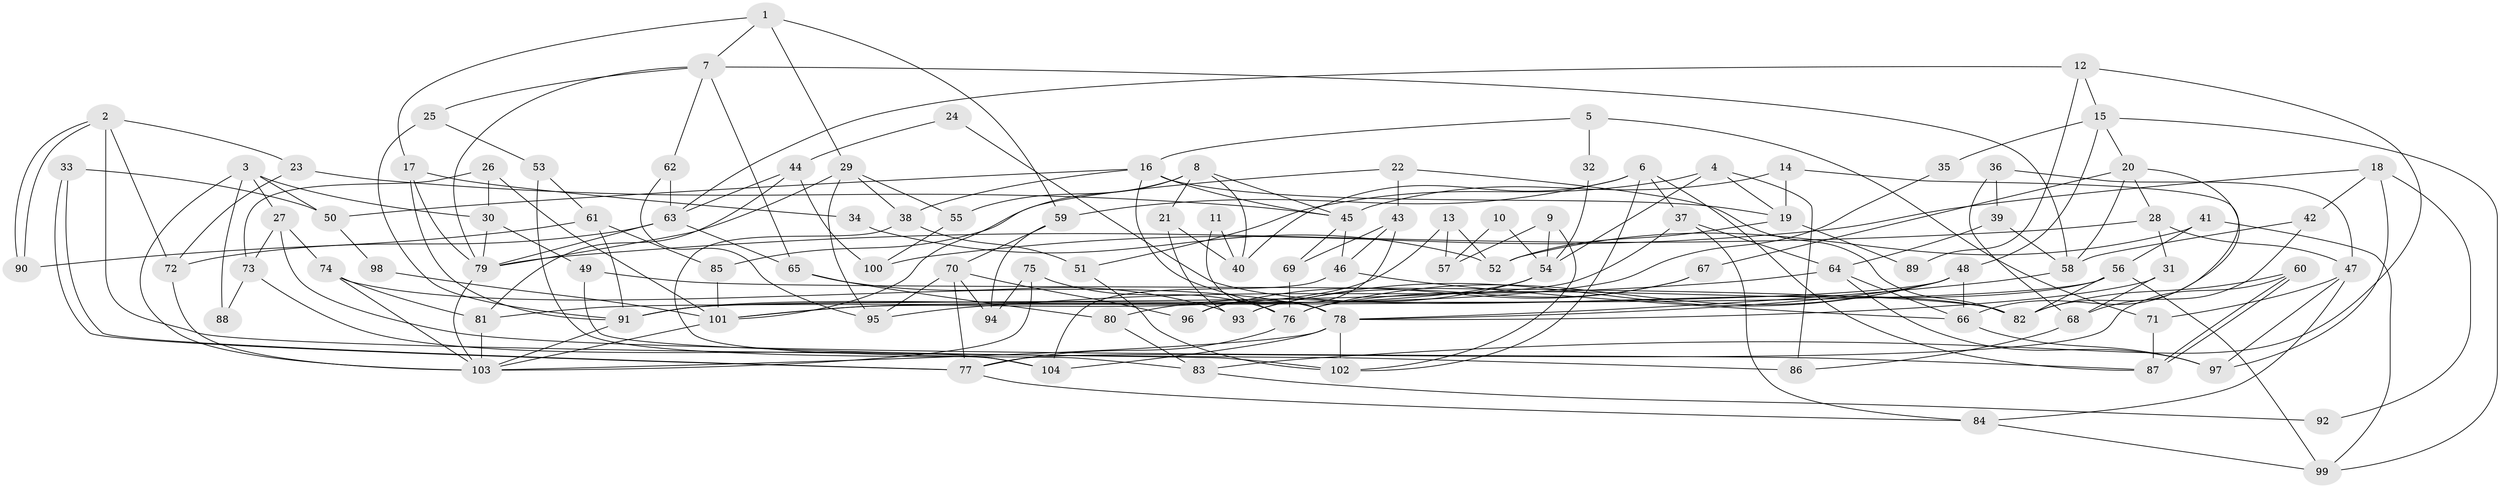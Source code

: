 // Generated by graph-tools (version 1.1) at 2025/36/03/09/25 02:36:03]
// undirected, 104 vertices, 208 edges
graph export_dot {
graph [start="1"]
  node [color=gray90,style=filled];
  1;
  2;
  3;
  4;
  5;
  6;
  7;
  8;
  9;
  10;
  11;
  12;
  13;
  14;
  15;
  16;
  17;
  18;
  19;
  20;
  21;
  22;
  23;
  24;
  25;
  26;
  27;
  28;
  29;
  30;
  31;
  32;
  33;
  34;
  35;
  36;
  37;
  38;
  39;
  40;
  41;
  42;
  43;
  44;
  45;
  46;
  47;
  48;
  49;
  50;
  51;
  52;
  53;
  54;
  55;
  56;
  57;
  58;
  59;
  60;
  61;
  62;
  63;
  64;
  65;
  66;
  67;
  68;
  69;
  70;
  71;
  72;
  73;
  74;
  75;
  76;
  77;
  78;
  79;
  80;
  81;
  82;
  83;
  84;
  85;
  86;
  87;
  88;
  89;
  90;
  91;
  92;
  93;
  94;
  95;
  96;
  97;
  98;
  99;
  100;
  101;
  102;
  103;
  104;
  1 -- 17;
  1 -- 7;
  1 -- 29;
  1 -- 59;
  2 -- 72;
  2 -- 90;
  2 -- 90;
  2 -- 23;
  2 -- 86;
  3 -- 27;
  3 -- 30;
  3 -- 50;
  3 -- 88;
  3 -- 103;
  4 -- 51;
  4 -- 54;
  4 -- 19;
  4 -- 86;
  5 -- 71;
  5 -- 16;
  5 -- 32;
  6 -- 87;
  6 -- 59;
  6 -- 37;
  6 -- 40;
  6 -- 102;
  7 -- 79;
  7 -- 58;
  7 -- 25;
  7 -- 62;
  7 -- 65;
  8 -- 45;
  8 -- 40;
  8 -- 21;
  8 -- 55;
  8 -- 101;
  9 -- 102;
  9 -- 54;
  9 -- 57;
  10 -- 57;
  10 -- 54;
  11 -- 40;
  11 -- 78;
  12 -- 63;
  12 -- 15;
  12 -- 83;
  12 -- 89;
  13 -- 52;
  13 -- 101;
  13 -- 57;
  14 -- 19;
  14 -- 82;
  14 -- 45;
  15 -- 99;
  15 -- 48;
  15 -- 20;
  15 -- 35;
  16 -- 45;
  16 -- 38;
  16 -- 19;
  16 -- 50;
  16 -- 76;
  17 -- 91;
  17 -- 79;
  17 -- 34;
  18 -- 42;
  18 -- 97;
  18 -- 92;
  18 -- 100;
  19 -- 52;
  19 -- 89;
  20 -- 66;
  20 -- 28;
  20 -- 58;
  20 -- 67;
  21 -- 93;
  21 -- 40;
  22 -- 82;
  22 -- 43;
  22 -- 85;
  23 -- 45;
  23 -- 72;
  24 -- 82;
  24 -- 44;
  25 -- 91;
  25 -- 53;
  26 -- 30;
  26 -- 101;
  26 -- 73;
  27 -- 73;
  27 -- 74;
  27 -- 87;
  28 -- 79;
  28 -- 31;
  28 -- 47;
  29 -- 55;
  29 -- 38;
  29 -- 79;
  29 -- 95;
  30 -- 49;
  30 -- 79;
  31 -- 78;
  31 -- 68;
  32 -- 54;
  33 -- 77;
  33 -- 77;
  33 -- 50;
  34 -- 52;
  35 -- 101;
  36 -- 47;
  36 -- 68;
  36 -- 39;
  37 -- 64;
  37 -- 84;
  37 -- 91;
  38 -- 104;
  38 -- 51;
  39 -- 58;
  39 -- 64;
  41 -- 99;
  41 -- 56;
  41 -- 52;
  42 -- 58;
  42 -- 68;
  43 -- 46;
  43 -- 96;
  43 -- 69;
  44 -- 81;
  44 -- 63;
  44 -- 100;
  45 -- 69;
  45 -- 46;
  46 -- 66;
  46 -- 104;
  47 -- 84;
  47 -- 71;
  47 -- 97;
  48 -- 81;
  48 -- 66;
  48 -- 76;
  48 -- 78;
  48 -- 93;
  49 -- 102;
  49 -- 82;
  50 -- 98;
  51 -- 102;
  53 -- 61;
  53 -- 83;
  54 -- 91;
  54 -- 80;
  55 -- 100;
  56 -- 91;
  56 -- 76;
  56 -- 82;
  56 -- 99;
  58 -- 78;
  59 -- 70;
  59 -- 94;
  60 -- 77;
  60 -- 87;
  60 -- 87;
  60 -- 82;
  61 -- 91;
  61 -- 85;
  61 -- 90;
  62 -- 95;
  62 -- 63;
  63 -- 79;
  63 -- 65;
  63 -- 72;
  64 -- 95;
  64 -- 66;
  64 -- 97;
  65 -- 80;
  65 -- 93;
  66 -- 97;
  67 -- 93;
  67 -- 96;
  68 -- 86;
  69 -- 76;
  70 -- 94;
  70 -- 77;
  70 -- 95;
  70 -- 96;
  71 -- 87;
  72 -- 103;
  73 -- 104;
  73 -- 88;
  74 -- 103;
  74 -- 78;
  74 -- 81;
  75 -- 103;
  75 -- 76;
  75 -- 94;
  76 -- 77;
  77 -- 84;
  78 -- 103;
  78 -- 102;
  78 -- 104;
  79 -- 103;
  80 -- 83;
  81 -- 103;
  83 -- 92;
  84 -- 99;
  85 -- 101;
  91 -- 103;
  98 -- 101;
  101 -- 103;
}
